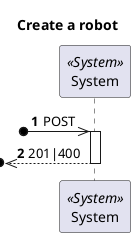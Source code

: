 @startuml
'https://plantuml.com/sequence-diagram

autonumber
skinparam packageStyle rect

title Create a robot

participant "System" as Sys <<System>>

?o->> Sys : POST

activate Sys
?o<<-- Sys : 201|400
deactivate Sys


@enduml
